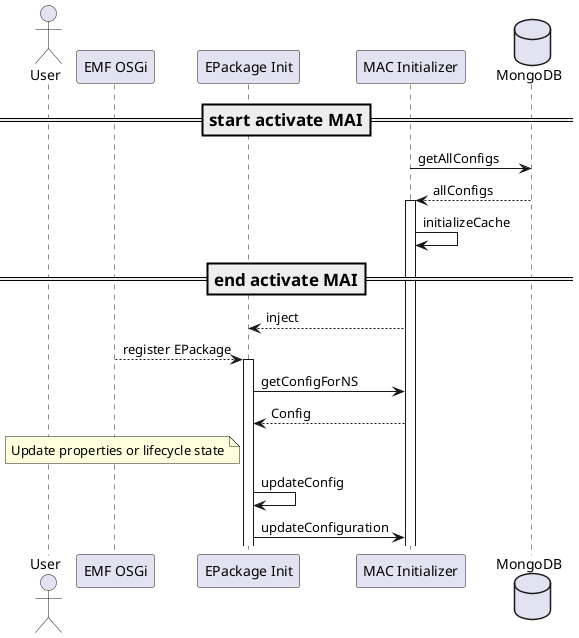 @startuml
actor User
participant "EMF OSGi" as EMF
participant "EPackage Init" as PI
participant "MAC Initializer" as MAI
database "MongoDB" as DB

=== start activate MAI ==
MAI -> DB: getAllConfigs
DB --> MAI: allConfigs
activate MAI
MAI -> MAI: initializeCache
=== end activate MAI ==
MAI --> PI: inject 
EMF --> PI: register EPackage
activate PI
PI -> MAI: getConfigForNS
MAI --> PI: Config
note left of PI
Update properties or lifecycle state
end note
PI -> PI: updateConfig
PI -> MAI: updateConfiguration

@enduml